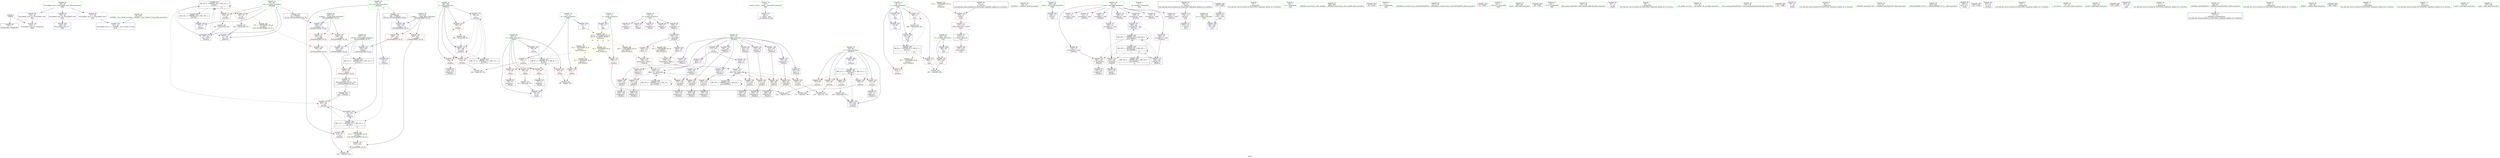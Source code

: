 digraph "SVFG" {
	label="SVFG";

	Node0x558b10bcb020 [shape=record,color=grey,label="{NodeID: 0\nNullPtr}"];
	Node0x558b10bcb020 -> Node0x558b10be7df0[style=solid];
	Node0x558b10bcb020 -> Node0x558b10beedc0[style=solid];
	Node0x558b10c02200 [shape=record,color=yellow,style=double,label="{NodeID: 263\n11V_1 = ENCHI(MR_11V_0)\npts\{94 \}\nFun[_ZSt3maxIiERKT_S2_S2_]}"];
	Node0x558b10c02200 -> Node0x558b10bee410[style=dashed];
	Node0x558b10befaf0 [shape=record,color=blue,label="{NodeID: 180\n234\<--230\n__a.addr\<--__a\n_ZSt3maxIiERKT_S2_S2_\n}"];
	Node0x558b10befaf0 -> Node0x558b10bee0d0[style=dashed];
	Node0x558b10befaf0 -> Node0x558b10bee1a0[style=dashed];
	Node0x558b10be6dd0 [shape=record,color=purple,label="{NodeID: 97\n137\<--101\nfirst\<--q\n_Z5solvev\n}"];
	Node0x558b10be6dd0 -> Node0x558b10bed570[style=solid];
	Node0x558b10be4df0 [shape=record,color=green,label="{NodeID: 14\n4\<--6\n_ZStL8__ioinit\<--_ZStL8__ioinit_field_insensitive\nGlob }"];
	Node0x558b10be4df0 -> Node0x558b10be9300[style=solid];
	Node0x558b10c04120 [shape=record,color=yellow,style=double,label="{NodeID: 277\n6V_1 = ENCHI(MR_6V_0)\npts\{10 \}\nFun[_Z5solvev]}"];
	Node0x558b10c04120 -> Node0x558b10be7b60[style=dashed];
	Node0x558b10be79c0 [shape=record,color=purple,label="{NodeID: 111\n271\<--270\nvbase.offset.ptr\<--vtable\nmain\n}"];
	Node0x558b10be79c0 -> Node0x558b10be9090[style=solid];
	Node0x558b10be5ae0 [shape=record,color=green,label="{NodeID: 28\n90\<--91\n_Z5solvev\<--_Z5solvev_field_insensitive\n}"];
	Node0x558b10becd50 [shape=record,color=red,label="{NodeID: 125\n107\<--95\n\<--i\n_Z5solvev\n}"];
	Node0x558b10becd50 -> Node0x558b10bf4800[style=solid];
	Node0x558b10be6760 [shape=record,color=green,label="{NodeID: 42\n260\<--261\nretval\<--retval_field_insensitive\nmain\n}"];
	Node0x558b10be6760 -> Node0x558b10befe30[style=solid];
	Node0x558b10bed8b0 [shape=record,color=red,label="{NodeID: 139\n154\<--153\n\<--first12\n_Z5solvev\n}"];
	Node0x558b10bed8b0 -> Node0x558b10be8a10[style=solid];
	Node0x558b10be8460 [shape=record,color=black,label="{NodeID: 56\n131\<--101\n\<--q\n_Z5solvev\n}"];
	Node0x558b10be8460 -> Node0x558b10be7680[style=solid];
	Node0x558b10be8460 -> Node0x558b10be7750[style=solid];
	Node0x558b10bf3f00 [shape=record,color=grey,label="{NodeID: 236\n291 = cmp(289, 290, )\n}"];
	Node0x558b10bee410 [shape=record,color=red,label="{NodeID: 153\n241\<--240\n\<--\n_ZSt3maxIiERKT_S2_S2_\n}"];
	Node0x558b10bee410 -> Node0x558b10bf4080[style=solid];
	Node0x558b10be8fc0 [shape=record,color=black,label="{NodeID: 70\n229\<--252\n_ZSt3maxIiERKT_S2_S2__ret\<--\n_ZSt3maxIiERKT_S2_S2_\n|{<s0>8}}"];
	Node0x558b10be8fc0:s0 -> Node0x558b10c13c60[style=solid,color=blue];
	Node0x558b10bfe100 [shape=record,color=black,label="{NodeID: 250\nMR_11V_3 = PHI(MR_11V_4, MR_11V_2, )\npts\{94 \}\n|{|<s3>8}}"];
	Node0x558b10bfe100 -> Node0x558b10becc80[style=dashed];
	Node0x558b10bfe100 -> Node0x558b10bedf30[style=dashed];
	Node0x558b10bfe100 -> Node0x558b10bef950[style=dashed];
	Node0x558b10bfe100:s3 -> Node0x558b10c02200[style=dashed,color=red];
	Node0x558b10bef060 [shape=record,color=blue,label="{NodeID: 167\n93\<--9\nans\<--\n_Z5solvev\n}"];
	Node0x558b10bef060 -> Node0x558b10bfe100[style=dashed];
	Node0x558b10be9b20 [shape=record,color=purple,label="{NodeID: 84\n190\<--15\narrayidx34\<--used\n_Z5solvev\n}"];
	Node0x558b10be9b20 -> Node0x558b10bef6e0[style=solid];
	Node0x558b10be3d80 [shape=record,color=green,label="{NodeID: 1\n7\<--1\n__dso_handle\<--dummyObj\nGlob }"];
	Node0x558b10c02d20 [shape=record,color=yellow,style=double,label="{NodeID: 264\n15V_1 = ENCHI(MR_15V_0)\npts\{98 \}\nFun[_ZSt3maxIiERKT_S2_S2_]}"];
	Node0x558b10c02d20 -> Node0x558b10bee4e0[style=dashed];
	Node0x558b10befbc0 [shape=record,color=blue,label="{NodeID: 181\n236\<--231\n__b.addr\<--__b\n_ZSt3maxIiERKT_S2_S2_\n}"];
	Node0x558b10befbc0 -> Node0x558b10bee270[style=dashed];
	Node0x558b10befbc0 -> Node0x558b10bee340[style=dashed];
	Node0x558b10be6ea0 [shape=record,color=purple,label="{NodeID: 98\n142\<--101\nfirst7\<--q\n_Z5solvev\n}"];
	Node0x558b10be6ea0 -> Node0x558b10bed640[style=solid];
	Node0x558b10be4e80 [shape=record,color=green,label="{NodeID: 15\n8\<--10\nt\<--t_field_insensitive\nGlob }"];
	Node0x558b10be4e80 -> Node0x558b10be7b60[style=solid];
	Node0x558b10be4e80 -> Node0x558b10be7c30[style=solid];
	Node0x558b10be4e80 -> Node0x558b10bec530[style=solid];
	Node0x558b10be4e80 -> Node0x558b10bee8f0[style=solid];
	Node0x558b10be4e80 -> Node0x558b10bf00a0[style=solid];
	Node0x558b10be4e80 -> Node0x558b10bf0170[style=solid];
	Node0x558b10c04230 [shape=record,color=yellow,style=double,label="{NodeID: 278\n2V_1 = ENCHI(MR_2V_0)\npts\{12 \}\nFun[_Z5solvev]|{|<s1>5}}"];
	Node0x558b10c04230 -> Node0x558b10bec6d0[style=dashed];
	Node0x558b10c04230:s1 -> Node0x558b10c038b0[style=dashed,color=red];
	Node0x558b10be7a90 [shape=record,color=purple,label="{NodeID: 112\n274\<--24\nadd.ptr\<--\nmain\n}"];
	Node0x558b10be7a90 -> Node0x558b10be9160[style=solid];
	Node0x558b10be5be0 [shape=record,color=green,label="{NodeID: 29\n93\<--94\nans\<--ans_field_insensitive\n_Z5solvev\n|{|<s3>8}}"];
	Node0x558b10be5be0 -> Node0x558b10becc80[style=solid];
	Node0x558b10be5be0 -> Node0x558b10bef060[style=solid];
	Node0x558b10be5be0 -> Node0x558b10bef950[style=solid];
	Node0x558b10be5be0:s3 -> Node0x558b10c14290[style=solid,color=red];
	Node0x558b10bece20 [shape=record,color=red,label="{NodeID: 126\n111\<--95\n\<--i\n_Z5solvev\n}"];
	Node0x558b10bece20 -> Node0x558b10be8530[style=solid];
	Node0x558b10be6830 [shape=record,color=green,label="{NodeID: 43\n262\<--263\nst\<--st_field_insensitive\nmain\n}"];
	Node0x558b10be6830 -> Node0x558b10beff00[style=solid];
	Node0x558b10bed980 [shape=record,color=red,label="{NodeID: 140\n158\<--157\n\<--second15\n_Z5solvev\n}"];
	Node0x558b10bed980 -> Node0x558b10be8ae0[style=solid];
	Node0x558b10be8530 [shape=record,color=black,label="{NodeID: 57\n112\<--111\nidxprom\<--\n_Z5solvev\n}"];
	Node0x558b10bf4080 [shape=record,color=grey,label="{NodeID: 237\n244 = cmp(241, 243, )\n}"];
	Node0x558b10bee4e0 [shape=record,color=red,label="{NodeID: 154\n243\<--242\n\<--\n_ZSt3maxIiERKT_S2_S2_\n}"];
	Node0x558b10bee4e0 -> Node0x558b10bf4080[style=solid];
	Node0x558b10be9090 [shape=record,color=black,label="{NodeID: 71\n272\<--271\n\<--vbase.offset.ptr\nmain\n}"];
	Node0x558b10be9090 -> Node0x558b10bee680[style=solid];
	Node0x558b10bfe600 [shape=record,color=black,label="{NodeID: 251\nMR_13V_3 = PHI(MR_13V_4, MR_13V_2, )\npts\{96 \}\n}"];
	Node0x558b10bfe600 -> Node0x558b10becd50[style=dashed];
	Node0x558b10bfe600 -> Node0x558b10bece20[style=dashed];
	Node0x558b10bfe600 -> Node0x558b10becef0[style=dashed];
	Node0x558b10bfe600 -> Node0x558b10becfc0[style=dashed];
	Node0x558b10bfe600 -> Node0x558b10bed090[style=dashed];
	Node0x558b10bfe600 -> Node0x558b10befa20[style=dashed];
	Node0x558b10bef130 [shape=record,color=blue,label="{NodeID: 168\n95\<--65\ni\<--\n_Z5solvev\n}"];
	Node0x558b10bef130 -> Node0x558b10bfe600[style=dashed];
	Node0x558b10be9bf0 [shape=record,color=purple,label="{NodeID: 85\n73\<--17\narrayidx\<--p\n_Z4initv\n}"];
	Node0x558b10be3e10 [shape=record,color=green,label="{NodeID: 2\n9\<--1\n\<--dummyObj\nCan only get source location for instruction, argument, global var or function.}"];
	Node0x558b10befc90 [shape=record,color=blue,label="{NodeID: 182\n232\<--246\nretval\<--\n_ZSt3maxIiERKT_S2_S2_\n}"];
	Node0x558b10befc90 -> Node0x558b10c01d00[style=dashed];
	Node0x558b10be6f70 [shape=record,color=purple,label="{NodeID: 99\n146\<--101\nsecond\<--q\n_Z5solvev\n}"];
	Node0x558b10be6f70 -> Node0x558b10bed710[style=solid];
	Node0x558b10be4f10 [shape=record,color=green,label="{NodeID: 16\n11\<--12\nf\<--f_field_insensitive\nGlob }"];
	Node0x558b10be4f10 -> Node0x558b10bec600[style=solid];
	Node0x558b10be4f10 -> Node0x558b10bec6d0[style=solid];
	Node0x558b10be4f10 -> Node0x558b10bee9c0[style=solid];
	Node0x558b10c04310 [shape=record,color=yellow,style=double,label="{NodeID: 279\n9V_1 = ENCHI(MR_9V_0)\npts\{14 \}\nFun[_Z5solvev]}"];
	Node0x558b10c04310 -> Node0x558b10bec7a0[style=dashed];
	Node0x558b10be7b60 [shape=record,color=red,label="{NodeID: 113\n212\<--8\n\<--t\n_Z5solvev\n}"];
	Node0x558b10be5cb0 [shape=record,color=green,label="{NodeID: 30\n95\<--96\ni\<--i_field_insensitive\n_Z5solvev\n}"];
	Node0x558b10be5cb0 -> Node0x558b10becd50[style=solid];
	Node0x558b10be5cb0 -> Node0x558b10bece20[style=solid];
	Node0x558b10be5cb0 -> Node0x558b10becef0[style=solid];
	Node0x558b10be5cb0 -> Node0x558b10becfc0[style=solid];
	Node0x558b10be5cb0 -> Node0x558b10bed090[style=solid];
	Node0x558b10be5cb0 -> Node0x558b10bef130[style=solid];
	Node0x558b10be5cb0 -> Node0x558b10befa20[style=solid];
	Node0x558b10becef0 [shape=record,color=red,label="{NodeID: 127\n139\<--95\n\<--i\n_Z5solvev\n}"];
	Node0x558b10becef0 -> Node0x558b10bf4380[style=solid];
	Node0x558b10be6900 [shape=record,color=green,label="{NodeID: 44\n264\<--265\nte\<--te_field_insensitive\nmain\n}"];
	Node0x558b10be6900 -> Node0x558b10bee5b0[style=solid];
	Node0x558b10be6900 -> Node0x558b10beffd0[style=solid];
	Node0x558b10beda50 [shape=record,color=red,label="{NodeID: 141\n168\<--167\n\<--second18\n_Z5solvev\n}"];
	Node0x558b10beda50 -> Node0x558b10bf4200[style=solid];
	Node0x558b10be8600 [shape=record,color=black,label="{NodeID: 58\n129\<--128\nidxprom4\<--\n_Z5solvev\n}"];
	Node0x558b10bf4200 [shape=record,color=grey,label="{NodeID: 238\n170 = cmp(168, 169, )\n}"];
	Node0x558b10bee5b0 [shape=record,color=red,label="{NodeID: 155\n290\<--264\n\<--te\nmain\n}"];
	Node0x558b10bee5b0 -> Node0x558b10bf3f00[style=solid];
	Node0x558b10be9160 [shape=record,color=black,label="{NodeID: 72\n275\<--274\n\<--add.ptr\nmain\n}"];
	Node0x558b10bfeb00 [shape=record,color=black,label="{NodeID: 252\nMR_15V_2 = PHI(MR_15V_4, MR_15V_1, )\npts\{98 \}\n}"];
	Node0x558b10bfeb00 -> Node0x558b10bef200[style=dashed];
	Node0x558b10bef200 [shape=record,color=blue,label="{NodeID: 169\n97\<--9\nres\<--\n_Z5solvev\n}"];
	Node0x558b10bef200 -> Node0x558b10c00400[style=dashed];
	Node0x558b10be9cc0 [shape=record,color=purple,label="{NodeID: 86\n74\<--17\nfirst\<--p\n_Z4initv\n}"];
	Node0x558b10be3ea0 [shape=record,color=green,label="{NodeID: 3\n19\<--1\n.str\<--dummyObj\nGlob }"];
	Node0x558b10befd60 [shape=record,color=blue,label="{NodeID: 183\n232\<--249\nretval\<--\n_ZSt3maxIiERKT_S2_S2_\n}"];
	Node0x558b10befd60 -> Node0x558b10c01d00[style=dashed];
	Node0x558b10be7040 [shape=record,color=purple,label="{NodeID: 100\n153\<--101\nfirst12\<--q\n_Z5solvev\n}"];
	Node0x558b10be7040 -> Node0x558b10bed8b0[style=solid];
	Node0x558b10be5010 [shape=record,color=green,label="{NodeID: 17\n13\<--14\ns\<--s_field_insensitive\nGlob }"];
	Node0x558b10be5010 -> Node0x558b10bec7a0[style=solid];
	Node0x558b10be5010 -> Node0x558b10beeac0[style=solid];
	Node0x558b10be7c30 [shape=record,color=red,label="{NodeID: 114\n289\<--8\n\<--t\nmain\n}"];
	Node0x558b10be7c30 -> Node0x558b10bf3f00[style=solid];
	Node0x558b10be5d80 [shape=record,color=green,label="{NodeID: 31\n97\<--98\nres\<--res_field_insensitive\n_Z5solvev\n|{|<s5>8}}"];
	Node0x558b10be5d80 -> Node0x558b10bed160[style=solid];
	Node0x558b10be5d80 -> Node0x558b10bed230[style=solid];
	Node0x558b10be5d80 -> Node0x558b10bef200[style=solid];
	Node0x558b10be5d80 -> Node0x558b10bef610[style=solid];
	Node0x558b10be5d80 -> Node0x558b10bef7b0[style=solid];
	Node0x558b10be5d80:s5 -> Node0x558b10c14450[style=solid,color=red];
	Node0x558b10becfc0 [shape=record,color=red,label="{NodeID: 128\n169\<--95\n\<--i\n_Z5solvev\n}"];
	Node0x558b10becfc0 -> Node0x558b10bf4200[style=solid];
	Node0x558b10be69d0 [shape=record,color=green,label="{NodeID: 45\n268\<--269\n_ZNSt8ios_base15sync_with_stdioEb\<--_ZNSt8ios_base15sync_with_stdioEb_field_insensitive\n}"];
	Node0x558b10bedb20 [shape=record,color=red,label="{NodeID: 142\n173\<--172\n\<--second21\n_Z5solvev\n}"];
	Node0x558b10bedb20 -> Node0x558b10be8bb0[style=solid];
	Node0x558b10be86d0 [shape=record,color=black,label="{NodeID: 59\n132\<--130\n\<--arrayidx5\n_Z5solvev\n}"];
	Node0x558b10be86d0 -> Node0x558b10be7820[style=solid];
	Node0x558b10be86d0 -> Node0x558b10be78f0[style=solid];
	Node0x558b10c13150 [shape=record,color=black,label="{NodeID: 322\n40 = PHI()\n}"];
	Node0x558b10bf4380 [shape=record,color=grey,label="{NodeID: 239\n140 = cmp(138, 139, )\n}"];
	Node0x558b10bee680 [shape=record,color=red,label="{NodeID: 156\n273\<--272\nvbase.offset\<--\nmain\n}"];
	Node0x558b10be9230 [shape=record,color=black,label="{NodeID: 73\n282\<--279\nconv\<--call2\nmain\n}"];
	Node0x558b10be9230 -> Node0x558b10beff00[style=solid];
	Node0x558b10bff000 [shape=record,color=black,label="{NodeID: 253\nMR_17V_2 = PHI(MR_17V_4, MR_17V_1, )\npts\{100 \}\n}"];
	Node0x558b10bff000 -> Node0x558b10bef2d0[style=dashed];
	Node0x558b10bef2d0 [shape=record,color=blue,label="{NodeID: 170\n99\<--65\nj\<--\n_Z5solvev\n}"];
	Node0x558b10bef2d0 -> Node0x558b10bed300[style=dashed];
	Node0x558b10bef2d0 -> Node0x558b10bed3d0[style=dashed];
	Node0x558b10bef2d0 -> Node0x558b10bed4a0[style=dashed];
	Node0x558b10bef2d0 -> Node0x558b10bef880[style=dashed];
	Node0x558b10bef2d0 -> Node0x558b10bff000[style=dashed];
	Node0x558b10be9d90 [shape=record,color=purple,label="{NodeID: 87\n77\<--17\narrayidx2\<--p\n_Z4initv\n}"];
	Node0x558b10be4850 [shape=record,color=green,label="{NodeID: 4\n21\<--1\n.str.1\<--dummyObj\nGlob }"];
	Node0x558b10befe30 [shape=record,color=blue,label="{NodeID: 184\n260\<--9\nretval\<--\nmain\n}"];
	Node0x558b10be7110 [shape=record,color=purple,label="{NodeID: 101\n157\<--101\nsecond15\<--q\n_Z5solvev\n}"];
	Node0x558b10be7110 -> Node0x558b10bed980[style=solid];
	Node0x558b10be5110 [shape=record,color=green,label="{NodeID: 18\n15\<--16\nused\<--used_field_insensitive\nGlob }"];
	Node0x558b10be5110 -> Node0x558b10be93d0[style=solid];
	Node0x558b10be5110 -> Node0x558b10be94a0[style=solid];
	Node0x558b10be5110 -> Node0x558b10be9570[style=solid];
	Node0x558b10be5110 -> Node0x558b10be9640[style=solid];
	Node0x558b10be5110 -> Node0x558b10be9710[style=solid];
	Node0x558b10be5110 -> Node0x558b10be97e0[style=solid];
	Node0x558b10be5110 -> Node0x558b10be98b0[style=solid];
	Node0x558b10be5110 -> Node0x558b10be9980[style=solid];
	Node0x558b10be5110 -> Node0x558b10be9a50[style=solid];
	Node0x558b10be5110 -> Node0x558b10be9b20[style=solid];
	Node0x558b10bec530 [shape=record,color=red,label="{NodeID: 115\n295\<--8\n\<--t\nmain\n}"];
	Node0x558b10bec530 -> Node0x558b10bf3c00[style=solid];
	Node0x558b10be5e50 [shape=record,color=green,label="{NodeID: 32\n99\<--100\nj\<--j_field_insensitive\n_Z5solvev\n}"];
	Node0x558b10be5e50 -> Node0x558b10bed300[style=solid];
	Node0x558b10be5e50 -> Node0x558b10bed3d0[style=solid];
	Node0x558b10be5e50 -> Node0x558b10bed4a0[style=solid];
	Node0x558b10be5e50 -> Node0x558b10bef2d0[style=solid];
	Node0x558b10be5e50 -> Node0x558b10bef880[style=solid];
	Node0x558b10bed090 [shape=record,color=red,label="{NodeID: 129\n208\<--95\n\<--i\n_Z5solvev\n}"];
	Node0x558b10bed090 -> Node0x558b10bf3900[style=solid];
	Node0x558b10be6ad0 [shape=record,color=green,label="{NodeID: 46\n277\<--278\n_ZNSt9basic_iosIcSt11char_traitsIcEE3tieEPSo\<--_ZNSt9basic_iosIcSt11char_traitsIcEE3tieEPSo_field_insensitive\n}"];
	Node0x558b10bedbf0 [shape=record,color=red,label="{NodeID: 143\n177\<--176\n\<--first24\n_Z5solvev\n}"];
	Node0x558b10bedbf0 -> Node0x558b10be8c80[style=solid];
	Node0x558b10be87a0 [shape=record,color=black,label="{NodeID: 60\n144\<--143\nidxprom8\<--\n_Z5solvev\n}"];
	Node0x558b10c13a60 [shape=record,color=black,label="{NodeID: 323\n61 = PHI()\n}"];
	Node0x558b10bf4500 [shape=record,color=grey,label="{NodeID: 240\n126 = cmp(124, 125, )\n}"];
	Node0x558b10bee750 [shape=record,color=red,label="{NodeID: 157\n315\<--314\ndummyVal\<--offset_0\n_Z5solvev\n}"];
	Node0x558b10bee750 -> Node0x558b10bef3a0[style=solid];
	Node0x558b10be9300 [shape=record,color=purple,label="{NodeID: 74\n39\<--4\n\<--_ZStL8__ioinit\n__cxx_global_var_init\n}"];
	Node0x558b10bff500 [shape=record,color=black,label="{NodeID: 254\nMR_19V_2 = PHI(MR_19V_3, MR_19V_1, )\npts\{160000 \}\n|{|<s6>14}}"];
	Node0x558b10bff500 -> Node0x558b10bed7e0[style=dashed];
	Node0x558b10bff500 -> Node0x558b10bedcc0[style=dashed];
	Node0x558b10bff500 -> Node0x558b10bef540[style=dashed];
	Node0x558b10bff500 -> Node0x558b10bef6e0[style=dashed];
	Node0x558b10bff500 -> Node0x558b10bfcd00[style=dashed];
	Node0x558b10bff500 -> Node0x558b10bff500[style=dashed];
	Node0x558b10bff500:s6 -> Node0x558b10bfdc00[style=dashed,color=blue];
	Node0x558b10bef3a0 [shape=record,color=blue, style = dotted,label="{NodeID: 171\n313\<--315\noffset_0\<--dummyVal\n_Z5solvev\n}"];
	Node0x558b10bef3a0 -> Node0x558b10bed570[style=dashed];
	Node0x558b10bef3a0 -> Node0x558b10bed640[style=dashed];
	Node0x558b10bef3a0 -> Node0x558b10bed8b0[style=dashed];
	Node0x558b10bef3a0 -> Node0x558b10bedbf0[style=dashed];
	Node0x558b10bef3a0 -> Node0x558b10bede60[style=dashed];
	Node0x558b10bef3a0 -> Node0x558b10bef3a0[style=dashed];
	Node0x558b10bef3a0 -> Node0x558b10bffa00[style=dashed];
	Node0x558b10be9e60 [shape=record,color=purple,label="{NodeID: 88\n78\<--17\nsecond\<--p\n_Z4initv\n}"];
	Node0x558b10be48e0 [shape=record,color=green,label="{NodeID: 5\n23\<--1\n_ZSt3cin\<--dummyObj\nGlob }"];
	Node0x558b10c038b0 [shape=record,color=yellow,style=double,label="{NodeID: 268\n2V_1 = ENCHI(MR_2V_0)\npts\{12 \}\nFun[_Z4initv]}"];
	Node0x558b10c038b0 -> Node0x558b10bec600[style=dashed];
	Node0x558b10beff00 [shape=record,color=blue,label="{NodeID: 185\n262\<--282\nst\<--conv\nmain\n}"];
	Node0x558b10be71e0 [shape=record,color=purple,label="{NodeID: 102\n167\<--101\nsecond18\<--q\n_Z5solvev\n}"];
	Node0x558b10be71e0 -> Node0x558b10beda50[style=solid];
	Node0x558b10be5210 [shape=record,color=green,label="{NodeID: 19\n17\<--18\np\<--p_field_insensitive\nGlob }"];
	Node0x558b10be5210 -> Node0x558b10be9bf0[style=solid];
	Node0x558b10be5210 -> Node0x558b10be9cc0[style=solid];
	Node0x558b10be5210 -> Node0x558b10be9d90[style=solid];
	Node0x558b10be5210 -> Node0x558b10be9e60[style=solid];
	Node0x558b10be5210 -> Node0x558b10be9f30[style=solid];
	Node0x558b10bec600 [shape=record,color=red,label="{NodeID: 116\n68\<--11\n\<--f\n_Z4initv\n}"];
	Node0x558b10bec600 -> Node0x558b10bf4680[style=solid];
	Node0x558b10be5f20 [shape=record,color=green,label="{NodeID: 33\n101\<--102\nq\<--q_field_insensitive\n_Z5solvev\n}"];
	Node0x558b10be5f20 -> Node0x558b10be8460[style=solid];
	Node0x558b10be5f20 -> Node0x558b10be6dd0[style=solid];
	Node0x558b10be5f20 -> Node0x558b10be6ea0[style=solid];
	Node0x558b10be5f20 -> Node0x558b10be6f70[style=solid];
	Node0x558b10be5f20 -> Node0x558b10be7040[style=solid];
	Node0x558b10be5f20 -> Node0x558b10be7110[style=solid];
	Node0x558b10be5f20 -> Node0x558b10be71e0[style=solid];
	Node0x558b10be5f20 -> Node0x558b10be72b0[style=solid];
	Node0x558b10be5f20 -> Node0x558b10be7380[style=solid];
	Node0x558b10be5f20 -> Node0x558b10be74e0[style=solid];
	Node0x558b10be5f20 -> Node0x558b10be75b0[style=solid];
	Node0x558b10bed160 [shape=record,color=red,label="{NodeID: 130\n163\<--97\n\<--res\n_Z5solvev\n}"];
	Node0x558b10bed160 -> Node0x558b10bf3a80[style=solid];
	Node0x558b10be6bd0 [shape=record,color=green,label="{NodeID: 47\n280\<--281\nclock\<--clock_field_insensitive\n}"];
	Node0x558b10bedcc0 [shape=record,color=red,label="{NodeID: 144\n180\<--179\n\<--arrayidx26\n_Z5solvev\n}"];
	Node0x558b10bedcc0 -> Node0x558b10be8d50[style=solid];
	Node0x558b10be8870 [shape=record,color=black,label="{NodeID: 61\n148\<--147\nidxprom10\<--\n_Z5solvev\n}"];
	Node0x558b10c13b60 [shape=record,color=black,label="{NodeID: 324\n80 = PHI()\n}"];
	Node0x558b10bf4680 [shape=record,color=grey,label="{NodeID: 241\n69 = cmp(67, 68, )\n}"];
	Node0x558b10bee820 [shape=record,color=red,label="{NodeID: 158\n318\<--317\ndummyVal\<--offset_1\n_Z5solvev\n}"];
	Node0x558b10bee820 -> Node0x558b10bef470[style=solid];
	Node0x558b10be93d0 [shape=record,color=purple,label="{NodeID: 75\n113\<--15\narrayidx\<--used\n_Z5solvev\n}"];
	Node0x558b10bffa00 [shape=record,color=black,label="{NodeID: 255\nMR_25V_2 = PHI(MR_25V_3, MR_25V_1, )\npts\{1020000 \}\n}"];
	Node0x558b10bffa00 -> Node0x558b10bef3a0[style=dashed];
	Node0x558b10bffa00 -> Node0x558b10bffa00[style=dashed];
	Node0x558b10bef470 [shape=record,color=blue, style = dotted,label="{NodeID: 172\n316\<--318\noffset_1\<--dummyVal\n_Z5solvev\n}"];
	Node0x558b10bef470 -> Node0x558b10bed710[style=dashed];
	Node0x558b10bef470 -> Node0x558b10bed980[style=dashed];
	Node0x558b10bef470 -> Node0x558b10beda50[style=dashed];
	Node0x558b10bef470 -> Node0x558b10bedb20[style=dashed];
	Node0x558b10bef470 -> Node0x558b10bedd90[style=dashed];
	Node0x558b10bef470 -> Node0x558b10bef470[style=dashed];
	Node0x558b10bef470 -> Node0x558b10bfff00[style=dashed];
	Node0x558b10be9f30 [shape=record,color=purple,label="{NodeID: 89\n130\<--17\narrayidx5\<--p\n_Z5solvev\n}"];
	Node0x558b10be9f30 -> Node0x558b10be86d0[style=solid];
	Node0x558b10be4970 [shape=record,color=green,label="{NodeID: 6\n26\<--1\n.str.2\<--dummyObj\nGlob }"];
	Node0x558b10beffd0 [shape=record,color=blue,label="{NodeID: 186\n264\<--65\nte\<--\nmain\n}"];
	Node0x558b10beffd0 -> Node0x558b10bee5b0[style=dashed];
	Node0x558b10be72b0 [shape=record,color=purple,label="{NodeID: 103\n172\<--101\nsecond21\<--q\n_Z5solvev\n}"];
	Node0x558b10be72b0 -> Node0x558b10bedb20[style=solid];
	Node0x558b10be5310 [shape=record,color=green,label="{NodeID: 20\n28\<--32\nllvm.global_ctors\<--llvm.global_ctors_field_insensitive\nGlob }"];
	Node0x558b10be5310 -> Node0x558b10bea340[style=solid];
	Node0x558b10be5310 -> Node0x558b10bea440[style=solid];
	Node0x558b10be5310 -> Node0x558b10be6cd0[style=solid];
	Node0x558b10bec6d0 [shape=record,color=red,label="{NodeID: 117\n125\<--11\n\<--f\n_Z5solvev\n}"];
	Node0x558b10bec6d0 -> Node0x558b10bf4500[style=solid];
	Node0x558b10be5ff0 [shape=record,color=green,label="{NodeID: 34\n119\<--120\nllvm.memset.p0i8.i64\<--llvm.memset.p0i8.i64_field_insensitive\n}"];
	Node0x558b10bed230 [shape=record,color=red,label="{NodeID: 131\n192\<--97\n\<--res\n_Z5solvev\n}"];
	Node0x558b10bed230 -> Node0x558b10bf3780[style=solid];
	Node0x558b10be7cf0 [shape=record,color=green,label="{NodeID: 48\n30\<--306\n_GLOBAL__sub_I_Taube_0_0.cpp\<--_GLOBAL__sub_I_Taube_0_0.cpp_field_insensitive\n}"];
	Node0x558b10be7cf0 -> Node0x558b10beecc0[style=solid];
	Node0x558b10bedd90 [shape=record,color=red,label="{NodeID: 145\n184\<--183\n\<--second29\n_Z5solvev\n}"];
	Node0x558b10bedd90 -> Node0x558b10be8e20[style=solid];
	Node0x558b10be8940 [shape=record,color=black,label="{NodeID: 62\n151\<--150\ntobool\<--\n_Z5solvev\n}"];
	Node0x558b10c13c60 [shape=record,color=black,label="{NodeID: 325\n202 = PHI(229, )\n}"];
	Node0x558b10c13c60 -> Node0x558b10bedf30[style=solid];
	Node0x558b10bf4800 [shape=record,color=grey,label="{NodeID: 242\n109 = cmp(107, 108, )\n}"];
	Node0x558b10bee8f0 [shape=record,color=blue,label="{NodeID: 159\n8\<--9\nt\<--\nGlob }"];
	Node0x558b10bee8f0 -> Node0x558b10bf00a0[style=dashed];
	Node0x558b10be94a0 [shape=record,color=purple,label="{NodeID: 76\n114\<--15\narraydecay\<--used\n_Z5solvev\n}"];
	Node0x558b10bfff00 [shape=record,color=black,label="{NodeID: 256\nMR_27V_2 = PHI(MR_27V_3, MR_27V_1, )\npts\{1020001 \}\n}"];
	Node0x558b10bfff00 -> Node0x558b10bef470[style=dashed];
	Node0x558b10bfff00 -> Node0x558b10bfff00[style=dashed];
	Node0x558b10bef540 [shape=record,color=blue,label="{NodeID: 173\n160\<--162\narrayidx17\<--\n_Z5solvev\n}"];
	Node0x558b10bef540 -> Node0x558b10bfcd00[style=dashed];
	Node0x558b10bea000 [shape=record,color=purple,label="{NodeID: 90\n60\<--19\n\<--.str\n_Z4initv\n}"];
	Node0x558b10be4a00 [shape=record,color=green,label="{NodeID: 7\n29\<--1\n\<--dummyObj\nCan only get source location for instruction, argument, global var or function.}"];
	Node0x558b10c03aa0 [shape=record,color=yellow,style=double,label="{NodeID: 270\n37V_1 = ENCHI(MR_37V_0)\npts\{1 \}\nFun[main]}"];
	Node0x558b10c03aa0 -> Node0x558b10bec870[style=dashed];
	Node0x558b10bf00a0 [shape=record,color=blue,label="{NodeID: 187\n8\<--65\nt\<--\nmain\n}"];
	Node0x558b10bf00a0 -> Node0x558b10bfd700[style=dashed];
	Node0x558b10be7380 [shape=record,color=purple,label="{NodeID: 104\n176\<--101\nfirst24\<--q\n_Z5solvev\n}"];
	Node0x558b10be7380 -> Node0x558b10bedbf0[style=solid];
	Node0x558b10be5410 [shape=record,color=green,label="{NodeID: 21\n33\<--34\n__cxx_global_var_init\<--__cxx_global_var_init_field_insensitive\n}"];
	Node0x558b10bec7a0 [shape=record,color=red,label="{NodeID: 118\n108\<--13\n\<--s\n_Z5solvev\n}"];
	Node0x558b10bec7a0 -> Node0x558b10bf4800[style=solid];
	Node0x558b10be60f0 [shape=record,color=green,label="{NodeID: 35\n135\<--136\nllvm.memcpy.p0i8.p0i8.i64\<--llvm.memcpy.p0i8.p0i8.i64_field_insensitive\n}"];
	Node0x558b10bed300 [shape=record,color=red,label="{NodeID: 132\n124\<--99\n\<--j\n_Z5solvev\n}"];
	Node0x558b10bed300 -> Node0x558b10bf4500[style=solid];
	Node0x558b10be7df0 [shape=record,color=black,label="{NodeID: 49\n2\<--3\ndummyVal\<--dummyVal\n}"];
	Node0x558b10bede60 [shape=record,color=red,label="{NodeID: 146\n188\<--187\n\<--first32\n_Z5solvev\n}"];
	Node0x558b10bede60 -> Node0x558b10be8ef0[style=solid];
	Node0x558b10be8a10 [shape=record,color=black,label="{NodeID: 63\n155\<--154\nidxprom13\<--\n_Z5solvev\n}"];
	Node0x558b10c13e50 [shape=record,color=black,label="{NodeID: 326\n215 = PHI()\n}"];
	Node0x558b10bee9c0 [shape=record,color=blue,label="{NodeID: 160\n11\<--9\nf\<--\nGlob }"];
	Node0x558b10bee9c0 -> Node0x558b10c04010[style=dashed];
	Node0x558b10be9570 [shape=record,color=purple,label="{NodeID: 77\n145\<--15\narrayidx9\<--used\n_Z5solvev\n}"];
	Node0x558b10c00400 [shape=record,color=black,label="{NodeID: 257\nMR_15V_4 = PHI(MR_15V_8, MR_15V_3, )\npts\{98 \}\n|{|<s7>8}}"];
	Node0x558b10c00400 -> Node0x558b10bed160[style=dashed];
	Node0x558b10c00400 -> Node0x558b10bed230[style=dashed];
	Node0x558b10c00400 -> Node0x558b10bedf30[style=dashed];
	Node0x558b10c00400 -> Node0x558b10bef610[style=dashed];
	Node0x558b10c00400 -> Node0x558b10bef7b0[style=dashed];
	Node0x558b10c00400 -> Node0x558b10bfeb00[style=dashed];
	Node0x558b10c00400 -> Node0x558b10c00400[style=dashed];
	Node0x558b10c00400:s7 -> Node0x558b10c02d20[style=dashed,color=red];
	Node0x558b10bef610 [shape=record,color=blue,label="{NodeID: 174\n97\<--164\nres\<--inc\n_Z5solvev\n}"];
	Node0x558b10bef610 -> Node0x558b10c00400[style=dashed];
	Node0x558b10bea0d0 [shape=record,color=purple,label="{NodeID: 91\n79\<--19\n\<--.str\n_Z4initv\n}"];
	Node0x558b10be4a90 [shape=record,color=green,label="{NodeID: 8\n65\<--1\n\<--dummyObj\nCan only get source location for instruction, argument, global var or function.}"];
	Node0x558b10bf0170 [shape=record,color=blue,label="{NodeID: 188\n8\<--296\nt\<--inc\nmain\n}"];
	Node0x558b10bf0170 -> Node0x558b10bfd700[style=dashed];
	Node0x558b10be74e0 [shape=record,color=purple,label="{NodeID: 105\n183\<--101\nsecond29\<--q\n_Z5solvev\n}"];
	Node0x558b10be74e0 -> Node0x558b10bedd90[style=solid];
	Node0x558b10be5510 [shape=record,color=green,label="{NodeID: 22\n37\<--38\n_ZNSt8ios_base4InitC1Ev\<--_ZNSt8ios_base4InitC1Ev_field_insensitive\n}"];
	Node0x558b10c04850 [shape=record,color=yellow,style=double,label="{NodeID: 285\n21V_1 = ENCHI(MR_21V_0)\npts\{180000 \}\nFun[_Z5solvev]}"];
	Node0x558b10c04850 -> Node0x558b10bee750[style=dashed];
	Node0x558b10bec870 [shape=record,color=red,label="{NodeID: 119\n270\<--25\nvtable\<--\nmain\n}"];
	Node0x558b10bec870 -> Node0x558b10be79c0[style=solid];
	Node0x558b10be61f0 [shape=record,color=green,label="{NodeID: 36\n203\<--204\n_ZSt3maxIiERKT_S2_S2_\<--_ZSt3maxIiERKT_S2_S2__field_insensitive\n}"];
	Node0x558b10bed3d0 [shape=record,color=red,label="{NodeID: 133\n128\<--99\n\<--j\n_Z5solvev\n}"];
	Node0x558b10bed3d0 -> Node0x558b10be8600[style=solid];
	Node0x558b10be7ef0 [shape=record,color=black,label="{NodeID: 50\n259\<--9\nmain_ret\<--\nmain\n}"];
	Node0x558b10bf3600 [shape=record,color=grey,label="{NodeID: 230\n199 = Binary(198, 65, )\n}"];
	Node0x558b10bf3600 -> Node0x558b10bef880[style=solid];
	Node0x558b10bedf30 [shape=record,color=red,label="{NodeID: 147\n205\<--202\n\<--call\n_Z5solvev\n}"];
	Node0x558b10bedf30 -> Node0x558b10bef950[style=solid];
	Node0x558b10be8ae0 [shape=record,color=black,label="{NodeID: 64\n159\<--158\nidxprom16\<--\n_Z5solvev\n}"];
	Node0x558b10c13f20 [shape=record,color=black,label="{NodeID: 327\n267 = PHI()\n}"];
	Node0x558b10beeac0 [shape=record,color=blue,label="{NodeID: 161\n13\<--9\ns\<--\nGlob }"];
	Node0x558b10beeac0 -> Node0x558b10c04010[style=dashed];
	Node0x558b10be9640 [shape=record,color=purple,label="{NodeID: 78\n149\<--15\narrayidx11\<--used\n_Z5solvev\n}"];
	Node0x558b10be9640 -> Node0x558b10bed7e0[style=solid];
	Node0x558b10bef6e0 [shape=record,color=blue,label="{NodeID: 175\n190\<--162\narrayidx34\<--\n_Z5solvev\n}"];
	Node0x558b10bef6e0 -> Node0x558b10bfcd00[style=dashed];
	Node0x558b10bea1a0 [shape=record,color=purple,label="{NodeID: 92\n214\<--21\n\<--.str.1\n_Z5solvev\n}"];
	Node0x558b10be4b20 [shape=record,color=green,label="{NodeID: 9\n116\<--1\n\<--dummyObj\nCan only get source location for instruction, argument, global var or function.}"];
	Node0x558b10be75b0 [shape=record,color=purple,label="{NodeID: 106\n187\<--101\nfirst32\<--q\n_Z5solvev\n}"];
	Node0x558b10be75b0 -> Node0x558b10bede60[style=solid];
	Node0x558b10be5610 [shape=record,color=green,label="{NodeID: 23\n43\<--44\n__cxa_atexit\<--__cxa_atexit_field_insensitive\n}"];
	Node0x558b10c04930 [shape=record,color=yellow,style=double,label="{NodeID: 286\n23V_1 = ENCHI(MR_23V_0)\npts\{180001 \}\nFun[_Z5solvev]}"];
	Node0x558b10c04930 -> Node0x558b10bee820[style=dashed];
	Node0x558b10bec940 [shape=record,color=red,label="{NodeID: 120\n67\<--58\n\<--i\n_Z4initv\n}"];
	Node0x558b10bec940 -> Node0x558b10bf4680[style=solid];
	Node0x558b10be62f0 [shape=record,color=green,label="{NodeID: 37\n216\<--217\nprintf\<--printf_field_insensitive\n}"];
	Node0x558b10bed4a0 [shape=record,color=red,label="{NodeID: 134\n198\<--99\n\<--j\n_Z5solvev\n}"];
	Node0x558b10bed4a0 -> Node0x558b10bf3600[style=solid];
	Node0x558b10be7fc0 [shape=record,color=black,label="{NodeID: 51\n24\<--23\n\<--_ZSt3cin\nCan only get source location for instruction, argument, global var or function.}"];
	Node0x558b10be7fc0 -> Node0x558b10be7a90[style=solid];
	Node0x558b10bf3780 [shape=record,color=grey,label="{NodeID: 231\n193 = Binary(192, 65, )\n}"];
	Node0x558b10bf3780 -> Node0x558b10bef7b0[style=solid];
	Node0x558b10bee000 [shape=record,color=red,label="{NodeID: 148\n252\<--232\n\<--retval\n_ZSt3maxIiERKT_S2_S2_\n}"];
	Node0x558b10bee000 -> Node0x558b10be8fc0[style=solid];
	Node0x558b10be8bb0 [shape=record,color=black,label="{NodeID: 65\n174\<--173\nidxprom22\<--\n_Z5solvev\n}"];
	Node0x558b10c13ff0 [shape=record,color=black,label="{NodeID: 328\n276 = PHI()\n}"];
	Node0x558b10beebc0 [shape=record,color=blue,label="{NodeID: 162\n310\<--29\nllvm.global_ctors_0\<--\nGlob }"];
	Node0x558b10be9710 [shape=record,color=purple,label="{NodeID: 79\n156\<--15\narrayidx14\<--used\n_Z5solvev\n}"];
	Node0x558b10bef7b0 [shape=record,color=blue,label="{NodeID: 176\n97\<--193\nres\<--inc35\n_Z5solvev\n}"];
	Node0x558b10bef7b0 -> Node0x558b10c00400[style=dashed];
	Node0x558b10bea270 [shape=record,color=purple,label="{NodeID: 93\n285\<--26\n\<--.str.2\nmain\n}"];
	Node0x558b10be4bb0 [shape=record,color=green,label="{NodeID: 10\n117\<--1\n\<--dummyObj\nCan only get source location for instruction, argument, global var or function.}"];
	Node0x558b10be7680 [shape=record,color=purple,label="{NodeID: 107\n313\<--131\noffset_0\<--\n}"];
	Node0x558b10be7680 -> Node0x558b10bef3a0[style=solid];
	Node0x558b10be5710 [shape=record,color=green,label="{NodeID: 24\n42\<--48\n_ZNSt8ios_base4InitD1Ev\<--_ZNSt8ios_base4InitD1Ev_field_insensitive\n}"];
	Node0x558b10be5710 -> Node0x558b10be81c0[style=solid];
	Node0x558b10beca10 [shape=record,color=red,label="{NodeID: 121\n71\<--58\n\<--i\n_Z4initv\n}"];
	Node0x558b10beca10 -> Node0x558b10be82c0[style=solid];
	Node0x558b10be63f0 [shape=record,color=green,label="{NodeID: 38\n232\<--233\nretval\<--retval_field_insensitive\n_ZSt3maxIiERKT_S2_S2_\n}"];
	Node0x558b10be63f0 -> Node0x558b10bee000[style=solid];
	Node0x558b10be63f0 -> Node0x558b10befc90[style=solid];
	Node0x558b10be63f0 -> Node0x558b10befd60[style=solid];
	Node0x558b10bed570 [shape=record,color=red,label="{NodeID: 135\n138\<--137\n\<--first\n_Z5solvev\n}"];
	Node0x558b10bed570 -> Node0x558b10bf4380[style=solid];
	Node0x558b10be80c0 [shape=record,color=black,label="{NodeID: 52\n25\<--23\n\<--_ZSt3cin\nCan only get source location for instruction, argument, global var or function.}"];
	Node0x558b10be80c0 -> Node0x558b10bec870[style=solid];
	Node0x558b10bf3900 [shape=record,color=grey,label="{NodeID: 232\n209 = Binary(208, 65, )\n}"];
	Node0x558b10bf3900 -> Node0x558b10befa20[style=solid];
	Node0x558b10bee0d0 [shape=record,color=red,label="{NodeID: 149\n240\<--234\n\<--__a.addr\n_ZSt3maxIiERKT_S2_S2_\n}"];
	Node0x558b10bee0d0 -> Node0x558b10bee410[style=solid];
	Node0x558b10be8c80 [shape=record,color=black,label="{NodeID: 66\n178\<--177\nidxprom25\<--\n_Z5solvev\n}"];
	Node0x558b10c140c0 [shape=record,color=black,label="{NodeID: 329\n279 = PHI()\n}"];
	Node0x558b10c140c0 -> Node0x558b10be9230[style=solid];
	Node0x558b10bfcd00 [shape=record,color=black,label="{NodeID: 246\nMR_19V_7 = PHI(MR_19V_6, MR_19V_4, )\npts\{160000 \}\n}"];
	Node0x558b10bfcd00 -> Node0x558b10bed7e0[style=dashed];
	Node0x558b10bfcd00 -> Node0x558b10bedcc0[style=dashed];
	Node0x558b10bfcd00 -> Node0x558b10bef540[style=dashed];
	Node0x558b10bfcd00 -> Node0x558b10bef6e0[style=dashed];
	Node0x558b10bfcd00 -> Node0x558b10bfcd00[style=dashed];
	Node0x558b10bfcd00 -> Node0x558b10bff500[style=dashed];
	Node0x558b10beecc0 [shape=record,color=blue,label="{NodeID: 163\n311\<--30\nllvm.global_ctors_1\<--_GLOBAL__sub_I_Taube_0_0.cpp\nGlob }"];
	Node0x558b10be97e0 [shape=record,color=purple,label="{NodeID: 80\n160\<--15\narrayidx17\<--used\n_Z5solvev\n}"];
	Node0x558b10be97e0 -> Node0x558b10bef540[style=solid];
	Node0x558b10bef880 [shape=record,color=blue,label="{NodeID: 177\n99\<--199\nj\<--inc37\n_Z5solvev\n}"];
	Node0x558b10bef880 -> Node0x558b10bed300[style=dashed];
	Node0x558b10bef880 -> Node0x558b10bed3d0[style=dashed];
	Node0x558b10bef880 -> Node0x558b10bed4a0[style=dashed];
	Node0x558b10bef880 -> Node0x558b10bef880[style=dashed];
	Node0x558b10bef880 -> Node0x558b10bff000[style=dashed];
	Node0x558b10bea340 [shape=record,color=purple,label="{NodeID: 94\n310\<--28\nllvm.global_ctors_0\<--llvm.global_ctors\nGlob }"];
	Node0x558b10bea340 -> Node0x558b10beebc0[style=solid];
	Node0x558b10be4c40 [shape=record,color=green,label="{NodeID: 11\n118\<--1\n\<--dummyObj\nCan only get source location for instruction, argument, global var or function.}"];
	Node0x558b10be7750 [shape=record,color=purple,label="{NodeID: 108\n316\<--131\noffset_1\<--\n}"];
	Node0x558b10be7750 -> Node0x558b10bef470[style=solid];
	Node0x558b10be5810 [shape=record,color=green,label="{NodeID: 25\n55\<--56\n_Z4initv\<--_Z4initv_field_insensitive\n}"];
	Node0x558b10becae0 [shape=record,color=red,label="{NodeID: 122\n75\<--58\n\<--i\n_Z4initv\n}"];
	Node0x558b10becae0 -> Node0x558b10be8390[style=solid];
	Node0x558b10be64c0 [shape=record,color=green,label="{NodeID: 39\n234\<--235\n__a.addr\<--__a.addr_field_insensitive\n_ZSt3maxIiERKT_S2_S2_\n}"];
	Node0x558b10be64c0 -> Node0x558b10bee0d0[style=solid];
	Node0x558b10be64c0 -> Node0x558b10bee1a0[style=solid];
	Node0x558b10be64c0 -> Node0x558b10befaf0[style=solid];
	Node0x558b10bed640 [shape=record,color=red,label="{NodeID: 136\n143\<--142\n\<--first7\n_Z5solvev\n}"];
	Node0x558b10bed640 -> Node0x558b10be87a0[style=solid];
	Node0x558b10be81c0 [shape=record,color=black,label="{NodeID: 53\n41\<--42\n\<--_ZNSt8ios_base4InitD1Ev\nCan only get source location for instruction, argument, global var or function.}"];
	Node0x558b10bf3a80 [shape=record,color=grey,label="{NodeID: 233\n164 = Binary(163, 65, )\n}"];
	Node0x558b10bf3a80 -> Node0x558b10bef610[style=solid];
	Node0x558b10bee1a0 [shape=record,color=red,label="{NodeID: 150\n249\<--234\n\<--__a.addr\n_ZSt3maxIiERKT_S2_S2_\n}"];
	Node0x558b10bee1a0 -> Node0x558b10befd60[style=solid];
	Node0x558b10be8d50 [shape=record,color=black,label="{NodeID: 67\n181\<--180\ntobool27\<--\n_Z5solvev\n}"];
	Node0x558b10c141c0 [shape=record,color=black,label="{NodeID: 330\n286 = PHI()\n}"];
	Node0x558b10bfd200 [shape=record,color=black,label="{NodeID: 247\nMR_4V_3 = PHI(MR_4V_4, MR_4V_2, )\npts\{59 \}\n}"];
	Node0x558b10bfd200 -> Node0x558b10bec940[style=dashed];
	Node0x558b10bfd200 -> Node0x558b10beca10[style=dashed];
	Node0x558b10bfd200 -> Node0x558b10becae0[style=dashed];
	Node0x558b10bfd200 -> Node0x558b10becbb0[style=dashed];
	Node0x558b10bfd200 -> Node0x558b10beef90[style=dashed];
	Node0x558b10beedc0 [shape=record,color=blue, style = dotted,label="{NodeID: 164\n312\<--3\nllvm.global_ctors_2\<--dummyVal\nGlob }"];
	Node0x558b10be98b0 [shape=record,color=purple,label="{NodeID: 81\n175\<--15\narrayidx23\<--used\n_Z5solvev\n}"];
	Node0x558b10bef950 [shape=record,color=blue,label="{NodeID: 178\n93\<--205\nans\<--\n_Z5solvev\n}"];
	Node0x558b10bef950 -> Node0x558b10bfe100[style=dashed];
	Node0x558b10bea440 [shape=record,color=purple,label="{NodeID: 95\n311\<--28\nllvm.global_ctors_1\<--llvm.global_ctors\nGlob }"];
	Node0x558b10bea440 -> Node0x558b10beecc0[style=solid];
	Node0x558b10be4cd0 [shape=record,color=green,label="{NodeID: 12\n134\<--1\n\<--dummyObj\nCan only get source location for instruction, argument, global var or function.}"];
	Node0x558b10be7820 [shape=record,color=purple,label="{NodeID: 109\n314\<--132\noffset_0\<--\n}"];
	Node0x558b10be7820 -> Node0x558b10bee750[style=solid];
	Node0x558b10be5910 [shape=record,color=green,label="{NodeID: 26\n58\<--59\ni\<--i_field_insensitive\n_Z4initv\n}"];
	Node0x558b10be5910 -> Node0x558b10bec940[style=solid];
	Node0x558b10be5910 -> Node0x558b10beca10[style=solid];
	Node0x558b10be5910 -> Node0x558b10becae0[style=solid];
	Node0x558b10be5910 -> Node0x558b10becbb0[style=solid];
	Node0x558b10be5910 -> Node0x558b10beeec0[style=solid];
	Node0x558b10be5910 -> Node0x558b10beef90[style=solid];
	Node0x558b10becbb0 [shape=record,color=red,label="{NodeID: 123\n82\<--58\n\<--i\n_Z4initv\n}"];
	Node0x558b10becbb0 -> Node0x558b10bf3d80[style=solid];
	Node0x558b10be6590 [shape=record,color=green,label="{NodeID: 40\n236\<--237\n__b.addr\<--__b.addr_field_insensitive\n_ZSt3maxIiERKT_S2_S2_\n}"];
	Node0x558b10be6590 -> Node0x558b10bee270[style=solid];
	Node0x558b10be6590 -> Node0x558b10bee340[style=solid];
	Node0x558b10be6590 -> Node0x558b10befbc0[style=solid];
	Node0x558b10bed710 [shape=record,color=red,label="{NodeID: 137\n147\<--146\n\<--second\n_Z5solvev\n}"];
	Node0x558b10bed710 -> Node0x558b10be8870[style=solid];
	Node0x558b10be82c0 [shape=record,color=black,label="{NodeID: 54\n72\<--71\nidxprom\<--\n_Z4initv\n}"];
	Node0x558b10bf3c00 [shape=record,color=grey,label="{NodeID: 234\n296 = Binary(295, 65, )\n}"];
	Node0x558b10bf3c00 -> Node0x558b10bf0170[style=solid];
	Node0x558b10bee270 [shape=record,color=red,label="{NodeID: 151\n242\<--236\n\<--__b.addr\n_ZSt3maxIiERKT_S2_S2_\n}"];
	Node0x558b10bee270 -> Node0x558b10bee4e0[style=solid];
	Node0x558b10be8e20 [shape=record,color=black,label="{NodeID: 68\n185\<--184\nidxprom30\<--\n_Z5solvev\n}"];
	Node0x558b10c14290 [shape=record,color=black,label="{NodeID: 331\n230 = PHI(93, )\n0th arg _ZSt3maxIiERKT_S2_S2_ }"];
	Node0x558b10c14290 -> Node0x558b10befaf0[style=solid];
	Node0x558b10bfd700 [shape=record,color=black,label="{NodeID: 248\nMR_6V_3 = PHI(MR_6V_4, MR_6V_2, )\npts\{10 \}\n|{|<s3>14}}"];
	Node0x558b10bfd700 -> Node0x558b10be7c30[style=dashed];
	Node0x558b10bfd700 -> Node0x558b10bec530[style=dashed];
	Node0x558b10bfd700 -> Node0x558b10bf0170[style=dashed];
	Node0x558b10bfd700:s3 -> Node0x558b10c04120[style=dashed,color=red];
	Node0x558b10beeec0 [shape=record,color=blue,label="{NodeID: 165\n58\<--65\ni\<--\n_Z4initv\n}"];
	Node0x558b10beeec0 -> Node0x558b10bfd200[style=dashed];
	Node0x558b10be9980 [shape=record,color=purple,label="{NodeID: 82\n179\<--15\narrayidx26\<--used\n_Z5solvev\n}"];
	Node0x558b10be9980 -> Node0x558b10bedcc0[style=solid];
	Node0x558b10c01d00 [shape=record,color=black,label="{NodeID: 262\nMR_31V_3 = PHI(MR_31V_4, MR_31V_2, )\npts\{233 \}\n}"];
	Node0x558b10c01d00 -> Node0x558b10bee000[style=dashed];
	Node0x558b10befa20 [shape=record,color=blue,label="{NodeID: 179\n95\<--209\ni\<--inc39\n_Z5solvev\n}"];
	Node0x558b10befa20 -> Node0x558b10bfe600[style=dashed];
	Node0x558b10be6cd0 [shape=record,color=purple,label="{NodeID: 96\n312\<--28\nllvm.global_ctors_2\<--llvm.global_ctors\nGlob }"];
	Node0x558b10be6cd0 -> Node0x558b10beedc0[style=solid];
	Node0x558b10be4d60 [shape=record,color=green,label="{NodeID: 13\n162\<--1\n\<--dummyObj\nCan only get source location for instruction, argument, global var or function.}"];
	Node0x558b10c04010 [shape=record,color=yellow,style=double,label="{NodeID: 276\n47V_1 = ENCHI(MR_47V_0)\npts\{12 14 180000 180001 \}\nFun[main]|{<s0>14|<s1>14|<s2>14|<s3>14}}"];
	Node0x558b10c04010:s0 -> Node0x558b10c04230[style=dashed,color=red];
	Node0x558b10c04010:s1 -> Node0x558b10c04310[style=dashed,color=red];
	Node0x558b10c04010:s2 -> Node0x558b10c04850[style=dashed,color=red];
	Node0x558b10c04010:s3 -> Node0x558b10c04930[style=dashed,color=red];
	Node0x558b10be78f0 [shape=record,color=purple,label="{NodeID: 110\n317\<--132\noffset_1\<--\n}"];
	Node0x558b10be78f0 -> Node0x558b10bee820[style=solid];
	Node0x558b10be59e0 [shape=record,color=green,label="{NodeID: 27\n62\<--63\nscanf\<--scanf_field_insensitive\n}"];
	Node0x558b10becc80 [shape=record,color=red,label="{NodeID: 124\n213\<--93\n\<--ans\n_Z5solvev\n}"];
	Node0x558b10be6660 [shape=record,color=green,label="{NodeID: 41\n257\<--258\nmain\<--main_field_insensitive\n}"];
	Node0x558b10bed7e0 [shape=record,color=red,label="{NodeID: 138\n150\<--149\n\<--arrayidx11\n_Z5solvev\n}"];
	Node0x558b10bed7e0 -> Node0x558b10be8940[style=solid];
	Node0x558b10be8390 [shape=record,color=black,label="{NodeID: 55\n76\<--75\nidxprom1\<--\n_Z4initv\n}"];
	Node0x558b10bf3d80 [shape=record,color=grey,label="{NodeID: 235\n83 = Binary(82, 65, )\n}"];
	Node0x558b10bf3d80 -> Node0x558b10beef90[style=solid];
	Node0x558b10bee340 [shape=record,color=red,label="{NodeID: 152\n246\<--236\n\<--__b.addr\n_ZSt3maxIiERKT_S2_S2_\n}"];
	Node0x558b10bee340 -> Node0x558b10befc90[style=solid];
	Node0x558b10be8ef0 [shape=record,color=black,label="{NodeID: 69\n189\<--188\nidxprom33\<--\n_Z5solvev\n}"];
	Node0x558b10c14450 [shape=record,color=black,label="{NodeID: 332\n231 = PHI(97, )\n1st arg _ZSt3maxIiERKT_S2_S2_ }"];
	Node0x558b10c14450 -> Node0x558b10befbc0[style=solid];
	Node0x558b10bfdc00 [shape=record,color=black,label="{NodeID: 249\nMR_19V_2 = PHI(MR_19V_3, MR_19V_1, )\npts\{160000 \}\n|{<s0>14}}"];
	Node0x558b10bfdc00:s0 -> Node0x558b10bff500[style=dashed,color=red];
	Node0x558b10beef90 [shape=record,color=blue,label="{NodeID: 166\n58\<--83\ni\<--inc\n_Z4initv\n}"];
	Node0x558b10beef90 -> Node0x558b10bfd200[style=dashed];
	Node0x558b10be9a50 [shape=record,color=purple,label="{NodeID: 83\n186\<--15\narrayidx31\<--used\n_Z5solvev\n}"];
}
